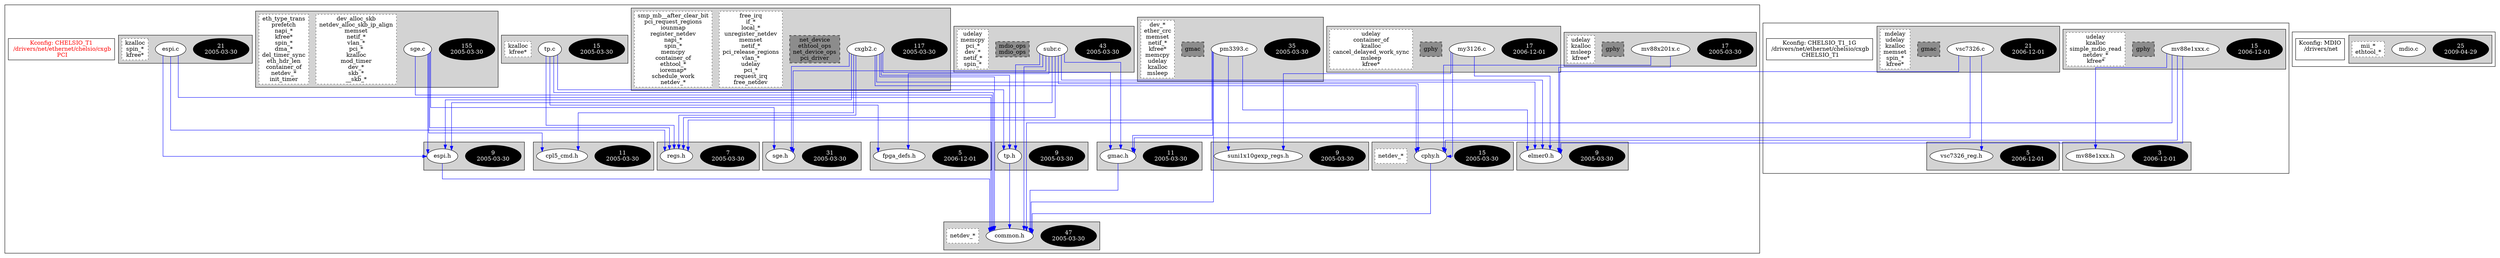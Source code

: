 digraph Driver {
	ranksep=2;
	splines=ortho;
	//Symbol: CHELSIO_T1
	subgraph "cluster_CHELSIO_T1"{
		subgraph "cluster_my3126.c" {
			style=filled
			"commit_my3126.c" [style=filled, fillcolor=black, fontcolor=white, label="17\n2006-12-01"];
			"my3126.c" [style=filled, fillcolor=white, fontcolor=black, label="my3126.c\n"];
			"structs-my3126.c" [style="filled,dashed" shape=box, fillcolor=grey55, fontcolor=black, label="gphy\n"];
			"funccall0-my3126.c" [style="filled,dotted" shape=box, fillcolor=white, fontcolor=black, label="udelay\ncontainer_of\nkzalloc\ncancel_delayed_work_sync\nmsleep\nkfree*\n"];
		}
		subgraph "cluster_cphy.h" {
			style=filled
			"commit_cphy.h" [style=filled, fillcolor=black, fontcolor=white, label="15\n2005-03-30"];
			"cphy.h" [style=filled, fillcolor=white, fontcolor=black, label="cphy.h\n"];
			"funccall0-cphy.h" [style="filled,dotted" shape=box, fillcolor=white, fontcolor=black, label="netdev_*\n"];
		}
		subgraph "cluster_elmer0.h" {
			style=filled
			"commit_elmer0.h" [style=filled, fillcolor=black, fontcolor=white, label="9\n2005-03-30"];
			"elmer0.h" [style=filled, fillcolor=white, fontcolor=black, label="elmer0.h\n"];
		}
		subgraph "cluster_suni1x10gexp_regs.h" {
			style=filled
			"commit_suni1x10gexp_regs.h" [style=filled, fillcolor=black, fontcolor=white, label="9\n2005-03-30"];
			"suni1x10gexp_regs.h" [style=filled, fillcolor=white, fontcolor=black, label="suni1x10gexp_regs.h\n"];
		}
		subgraph "cluster_common.h" {
			style=filled
			"commit_common.h" [style=filled, fillcolor=black, fontcolor=white, label="47\n2005-03-30"];
			"common.h" [style=filled, fillcolor=white, fontcolor=black, label="common.h\n"];
			"funccall0-common.h" [style="filled,dotted" shape=box, fillcolor=white, fontcolor=black, label="netdev_*\n"];
		}
		subgraph "cluster_mv88x201x.c" {
			style=filled
			"commit_mv88x201x.c" [style=filled, fillcolor=black, fontcolor=white, label="17\n2005-03-30"];
			"mv88x201x.c" [style=filled, fillcolor=white, fontcolor=black, label="mv88x201x.c\n"];
			"structs-mv88x201x.c" [style="filled,dashed" shape=box, fillcolor=grey55, fontcolor=black, label="gphy\n"];
			"funccall0-mv88x201x.c" [style="filled,dotted" shape=box, fillcolor=white, fontcolor=black, label="udelay\nkzalloc\nmsleep\nkfree*\n"];
		}
		subgraph "cluster_subr.c" {
			style=filled
			"commit_subr.c" [style=filled, fillcolor=black, fontcolor=white, label="43\n2005-03-30"];
			"subr.c" [style=filled, fillcolor=white, fontcolor=black, label="subr.c\n"];
			"structs-subr.c" [style="filled,dashed" shape=box, fillcolor=grey55, fontcolor=black, label="mdio_ops\nmdio_ops\n"];
			"funccall0-subr.c" [style="filled,dotted" shape=box, fillcolor=white, fontcolor=black, label="udelay\nmemcpy\npci_*\ndev_*\nnetif_*\nspin_*\n"];
		}
		subgraph "cluster_regs.h" {
			style=filled
			"commit_regs.h" [style=filled, fillcolor=black, fontcolor=white, label="7\n2005-03-30"];
			"regs.h" [style=filled, fillcolor=white, fontcolor=black, label="regs.h\n"];
		}
		subgraph "cluster_gmac.h" {
			style=filled
			"commit_gmac.h" [style=filled, fillcolor=black, fontcolor=white, label="11\n2005-03-30"];
			"gmac.h" [style=filled, fillcolor=white, fontcolor=black, label="gmac.h\n"];
		}
		subgraph "cluster_fpga_defs.h" {
			style=filled
			"commit_fpga_defs.h" [style=filled, fillcolor=black, fontcolor=white, label="5\n2006-12-01"];
			"fpga_defs.h" [style=filled, fillcolor=white, fontcolor=black, label="fpga_defs.h\n"];
		}
		subgraph "cluster_sge.h" {
			style=filled
			"commit_sge.h" [style=filled, fillcolor=black, fontcolor=white, label="31\n2005-03-30"];
			"sge.h" [style=filled, fillcolor=white, fontcolor=black, label="sge.h\n"];
		}
		subgraph "cluster_sge.c" {
			style=filled
			"commit_sge.c" [style=filled, fillcolor=black, fontcolor=white, label="155\n2005-03-30"];
			"sge.c" [style=filled, fillcolor=white, fontcolor=black, label="sge.c\n"];
			"funccall2-sge.c" [style="filled,dotted" shape=box, fillcolor=white, fontcolor=black, label="dev_alloc_skb\nnetdev_alloc_skb_ip_align\nmemset\nnetif_*\nvlan_*\npci_*\nkzalloc\nmod_timer\ndev_*\nskb_*\n__skb_*\n"];
			"funccall1-sge.c" [style="filled,dotted" shape=box, fillcolor=white, fontcolor=black, label="eth_type_trans\nprefetch\nnapi_*\nkfree*\nspin_*\ndma_*\ndel_timer_sync\neth_hdr_len\ncontainer_of\nnetdev_*\ninit_timer\n"];
		}
		subgraph "cluster_cpl5_cmd.h" {
			style=filled
			"commit_cpl5_cmd.h" [style=filled, fillcolor=black, fontcolor=white, label="11\n2005-03-30"];
			"cpl5_cmd.h" [style=filled, fillcolor=white, fontcolor=black, label="cpl5_cmd.h\n"];
		}
		subgraph "cluster_pm3393.c" {
			style=filled
			"commit_pm3393.c" [style=filled, fillcolor=black, fontcolor=white, label="35\n2005-03-30"];
			"pm3393.c" [style=filled, fillcolor=white, fontcolor=black, label="pm3393.c\n"];
			"structs-pm3393.c" [style="filled,dashed" shape=box, fillcolor=grey55, fontcolor=black, label="gmac\n"];
			"funccall0-pm3393.c" [style="filled,dotted" shape=box, fillcolor=white, fontcolor=black, label="dev_*\nether_crc\nmemset\nnetif_*\nkfree*\nmemcpy\nudelay\nkzalloc\nmsleep\n"];
		}
		subgraph "cluster_tp.h" {
			style=filled
			"commit_tp.h" [style=filled, fillcolor=black, fontcolor=white, label="9\n2005-03-30"];
			"tp.h" [style=filled, fillcolor=white, fontcolor=black, label="tp.h\n"];
		}
		subgraph "cluster_tp.c" {
			style=filled
			"commit_tp.c" [style=filled, fillcolor=black, fontcolor=white, label="15\n2005-03-30"];
			"tp.c" [style=filled, fillcolor=white, fontcolor=black, label="tp.c\n"];
			"funccall0-tp.c" [style="filled,dotted" shape=box, fillcolor=white, fontcolor=black, label="kzalloc\nkfree*\n"];
		}
		subgraph "cluster_espi.h" {
			style=filled
			"commit_espi.h" [style=filled, fillcolor=black, fontcolor=white, label="9\n2005-03-30"];
			"espi.h" [style=filled, fillcolor=white, fontcolor=black, label="espi.h\n"];
		}
		subgraph "cluster_espi.c" {
			style=filled
			"commit_espi.c" [style=filled, fillcolor=black, fontcolor=white, label="21\n2005-03-30"];
			"espi.c" [style=filled, fillcolor=white, fontcolor=black, label="espi.c\n"];
			"funccall0-espi.c" [style="filled,dotted" shape=box, fillcolor=white, fontcolor=black, label="kzalloc\nspin_*\nkfree*\n"];
		}
		subgraph "cluster_cxgb2.c" {
			style=filled
			"commit_cxgb2.c" [style=filled, fillcolor=black, fontcolor=white, label="117\n2005-03-30"];
			"cxgb2.c" [style=filled, fillcolor=white, fontcolor=black, label="cxgb2.c\n"];
			"structs-cxgb2.c" [style="filled,dashed" shape=box, fillcolor=grey55, fontcolor=black, label="net_device\nethtool_ops\nnet_device_ops\npci_driver\n"];
			"funccall2-cxgb2.c" [style="filled,dotted" shape=box, fillcolor=white, fontcolor=black, label="free_irq\nif_*\nlocal_*\nunregister_netdev\nmemset\nnetif_*\npci_release_regions\nvlan_*\nudelay\npci_*\nrequest_irq\nfree_netdev\n"];
			"funccall1-cxgb2.c" [style="filled,dotted" shape=box, fillcolor=white, fontcolor=black, label="smp_mb__after_clear_bit\npci_request_regions\niounmap\nregister_netdev\nnapi_*\nspin_*\nmemcpy\ncontainer_of\nethtool_*\nioremap*\nschedule_work\nnetdev_*\n"];
		}
		"K:CHELSIO_T1" [label="Kconfig: CHELSIO_T1\n /drivers/net/ethernet/chelsio/cxgb\n  PCI ", shape=box, fontcolor=red];
	}
	//Symbol: CHELSIO_T1_1G
	subgraph "cluster_CHELSIO_T1_1G"{
		subgraph "cluster_vsc7326.c" {
			style=filled
			"commit_vsc7326.c" [style=filled, fillcolor=black, fontcolor=white, label="21\n2006-12-01"];
			"vsc7326.c" [style=filled, fillcolor=white, fontcolor=black, label="vsc7326.c\n"];
			"structs-vsc7326.c" [style="filled,dashed" shape=box, fillcolor=grey55, fontcolor=black, label="gmac\n"];
			"funccall0-vsc7326.c" [style="filled,dotted" shape=box, fillcolor=white, fontcolor=black, label="mdelay\nudelay\nkzalloc\nmemset\nspin_*\nkfree*\n"];
		}
		subgraph "cluster_vsc7326_reg.h" {
			style=filled
			"commit_vsc7326_reg.h" [style=filled, fillcolor=black, fontcolor=white, label="5\n2006-12-01"];
			"vsc7326_reg.h" [style=filled, fillcolor=white, fontcolor=black, label="vsc7326_reg.h\n"];
		}
		subgraph "cluster_mv88e1xxx.h" {
			style=filled
			"commit_mv88e1xxx.h" [style=filled, fillcolor=black, fontcolor=white, label="3\n2006-12-01"];
			"mv88e1xxx.h" [style=filled, fillcolor=white, fontcolor=black, label="mv88e1xxx.h\n"];
		}
		subgraph "cluster_mv88e1xxx.c" {
			style=filled
			"commit_mv88e1xxx.c" [style=filled, fillcolor=black, fontcolor=white, label="15\n2006-12-01"];
			"mv88e1xxx.c" [style=filled, fillcolor=white, fontcolor=black, label="mv88e1xxx.c\n"];
			"structs-mv88e1xxx.c" [style="filled,dashed" shape=box, fillcolor=grey55, fontcolor=black, label="gphy\n"];
			"funccall0-mv88e1xxx.c" [style="filled,dotted" shape=box, fillcolor=white, fontcolor=black, label="udelay\nkzalloc\nsimple_mdio_read\nnetdev_*\nkfree*\n"];
		}
		"K:CHELSIO_T1_1G" [label="Kconfig: CHELSIO_T1_1G\n /drivers/net/ethernet/chelsio/cxgb\n  CHELSIO_T1 ", shape=box];
	}
	//Symbol: MDIO
	subgraph "cluster_MDIO"{
		subgraph "cluster_mdio.c" {
			style=filled
			"commit_mdio.c" [style=filled, fillcolor=black, fontcolor=white, label="25\n2009-04-29"];
			"mdio.c" [style=filled, fillcolor=white, fontcolor=black, label="mdio.c\n"];
			"funccall0-mdio.c" [style="filled,dotted" shape=box, fillcolor=white, fontcolor=black, label="mii_*\nethtool_*\n"];
		}
		"K:MDIO" [label="Kconfig: MDIO\n /drivers/net\n ", shape=box];
	}
"my3126.c" -> "suni1x10gexp_regs.h"[color=blue];
"my3126.c" -> "elmer0.h"[color=blue];
"my3126.c" -> "cphy.h"[color=blue];
"cphy.h" -> "common.h"[color=blue];
"mv88x201x.c" -> "elmer0.h"[color=blue];
"mv88x201x.c" -> "cphy.h"[color=blue];
"subr.c" -> "elmer0.h"[color=blue];
"subr.c" -> "espi.h"[color=blue];
"subr.c" -> "sge.h"[color=blue];
"subr.c" -> "fpga_defs.h"[color=blue];
"subr.c" -> "regs.h"[color=blue];
"subr.c" -> "gmac.h"[color=blue];
"subr.c" -> "cphy.h"[color=blue];
"subr.c" -> "common.h"[color=blue];
"subr.c" -> "tp.h"[color=blue];
"gmac.h" -> "common.h"[color=blue];
"sge.c" -> "regs.h"[color=blue];
"sge.c" -> "espi.h"[color=blue];
"sge.c" -> "sge.h"[color=blue];
"sge.c" -> "cpl5_cmd.h"[color=blue];
"sge.c" -> "common.h"[color=blue];
"pm3393.c" -> "suni1x10gexp_regs.h"[color=blue];
"pm3393.c" -> "regs.h"[color=blue];
"pm3393.c" -> "elmer0.h"[color=blue];
"pm3393.c" -> "gmac.h"[color=blue];
"pm3393.c" -> "common.h"[color=blue];
"tp.h" -> "common.h"[color=blue];
"tp.c" -> "fpga_defs.h"[color=blue];
"tp.c" -> "regs.h"[color=blue];
"tp.c" -> "tp.h"[color=blue];
"tp.c" -> "common.h"[color=blue];
"espi.h" -> "common.h"[color=blue];
"espi.c" -> "regs.h"[color=blue];
"espi.c" -> "espi.h"[color=blue];
"espi.c" -> "common.h"[color=blue];
"cxgb2.c" -> "elmer0.h"[color=blue];
"cxgb2.c" -> "espi.h"[color=blue];
"cxgb2.c" -> "sge.h"[color=blue];
"cxgb2.c" -> "cpl5_cmd.h"[color=blue];
"cxgb2.c" -> "regs.h"[color=blue];
"cxgb2.c" -> "gmac.h"[color=blue];
"cxgb2.c" -> "cphy.h"[color=blue];
"cxgb2.c" -> "common.h"[color=blue];
"cxgb2.c" -> "tp.h"[color=blue];
"vsc7326.c" -> "vsc7326_reg.h"[color=blue];
"vsc7326.c" -> "elmer0.h"[color=blue];
"vsc7326.c" -> "gmac.h"[color=blue];
"mv88e1xxx.c" -> "elmer0.h"[color=blue];
"mv88e1xxx.c" -> "cphy.h"[color=blue];
"mv88e1xxx.c" -> "mv88e1xxx.h"[color=blue];
"mv88e1xxx.c" -> "common.h"[color=blue];
}
